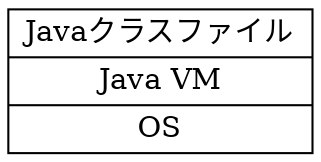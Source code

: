 digraph {
        rankdir=LR;
        node [shape=record];
        a [label="Javaクラスファイル|Java VM|OS"];
        a
}

